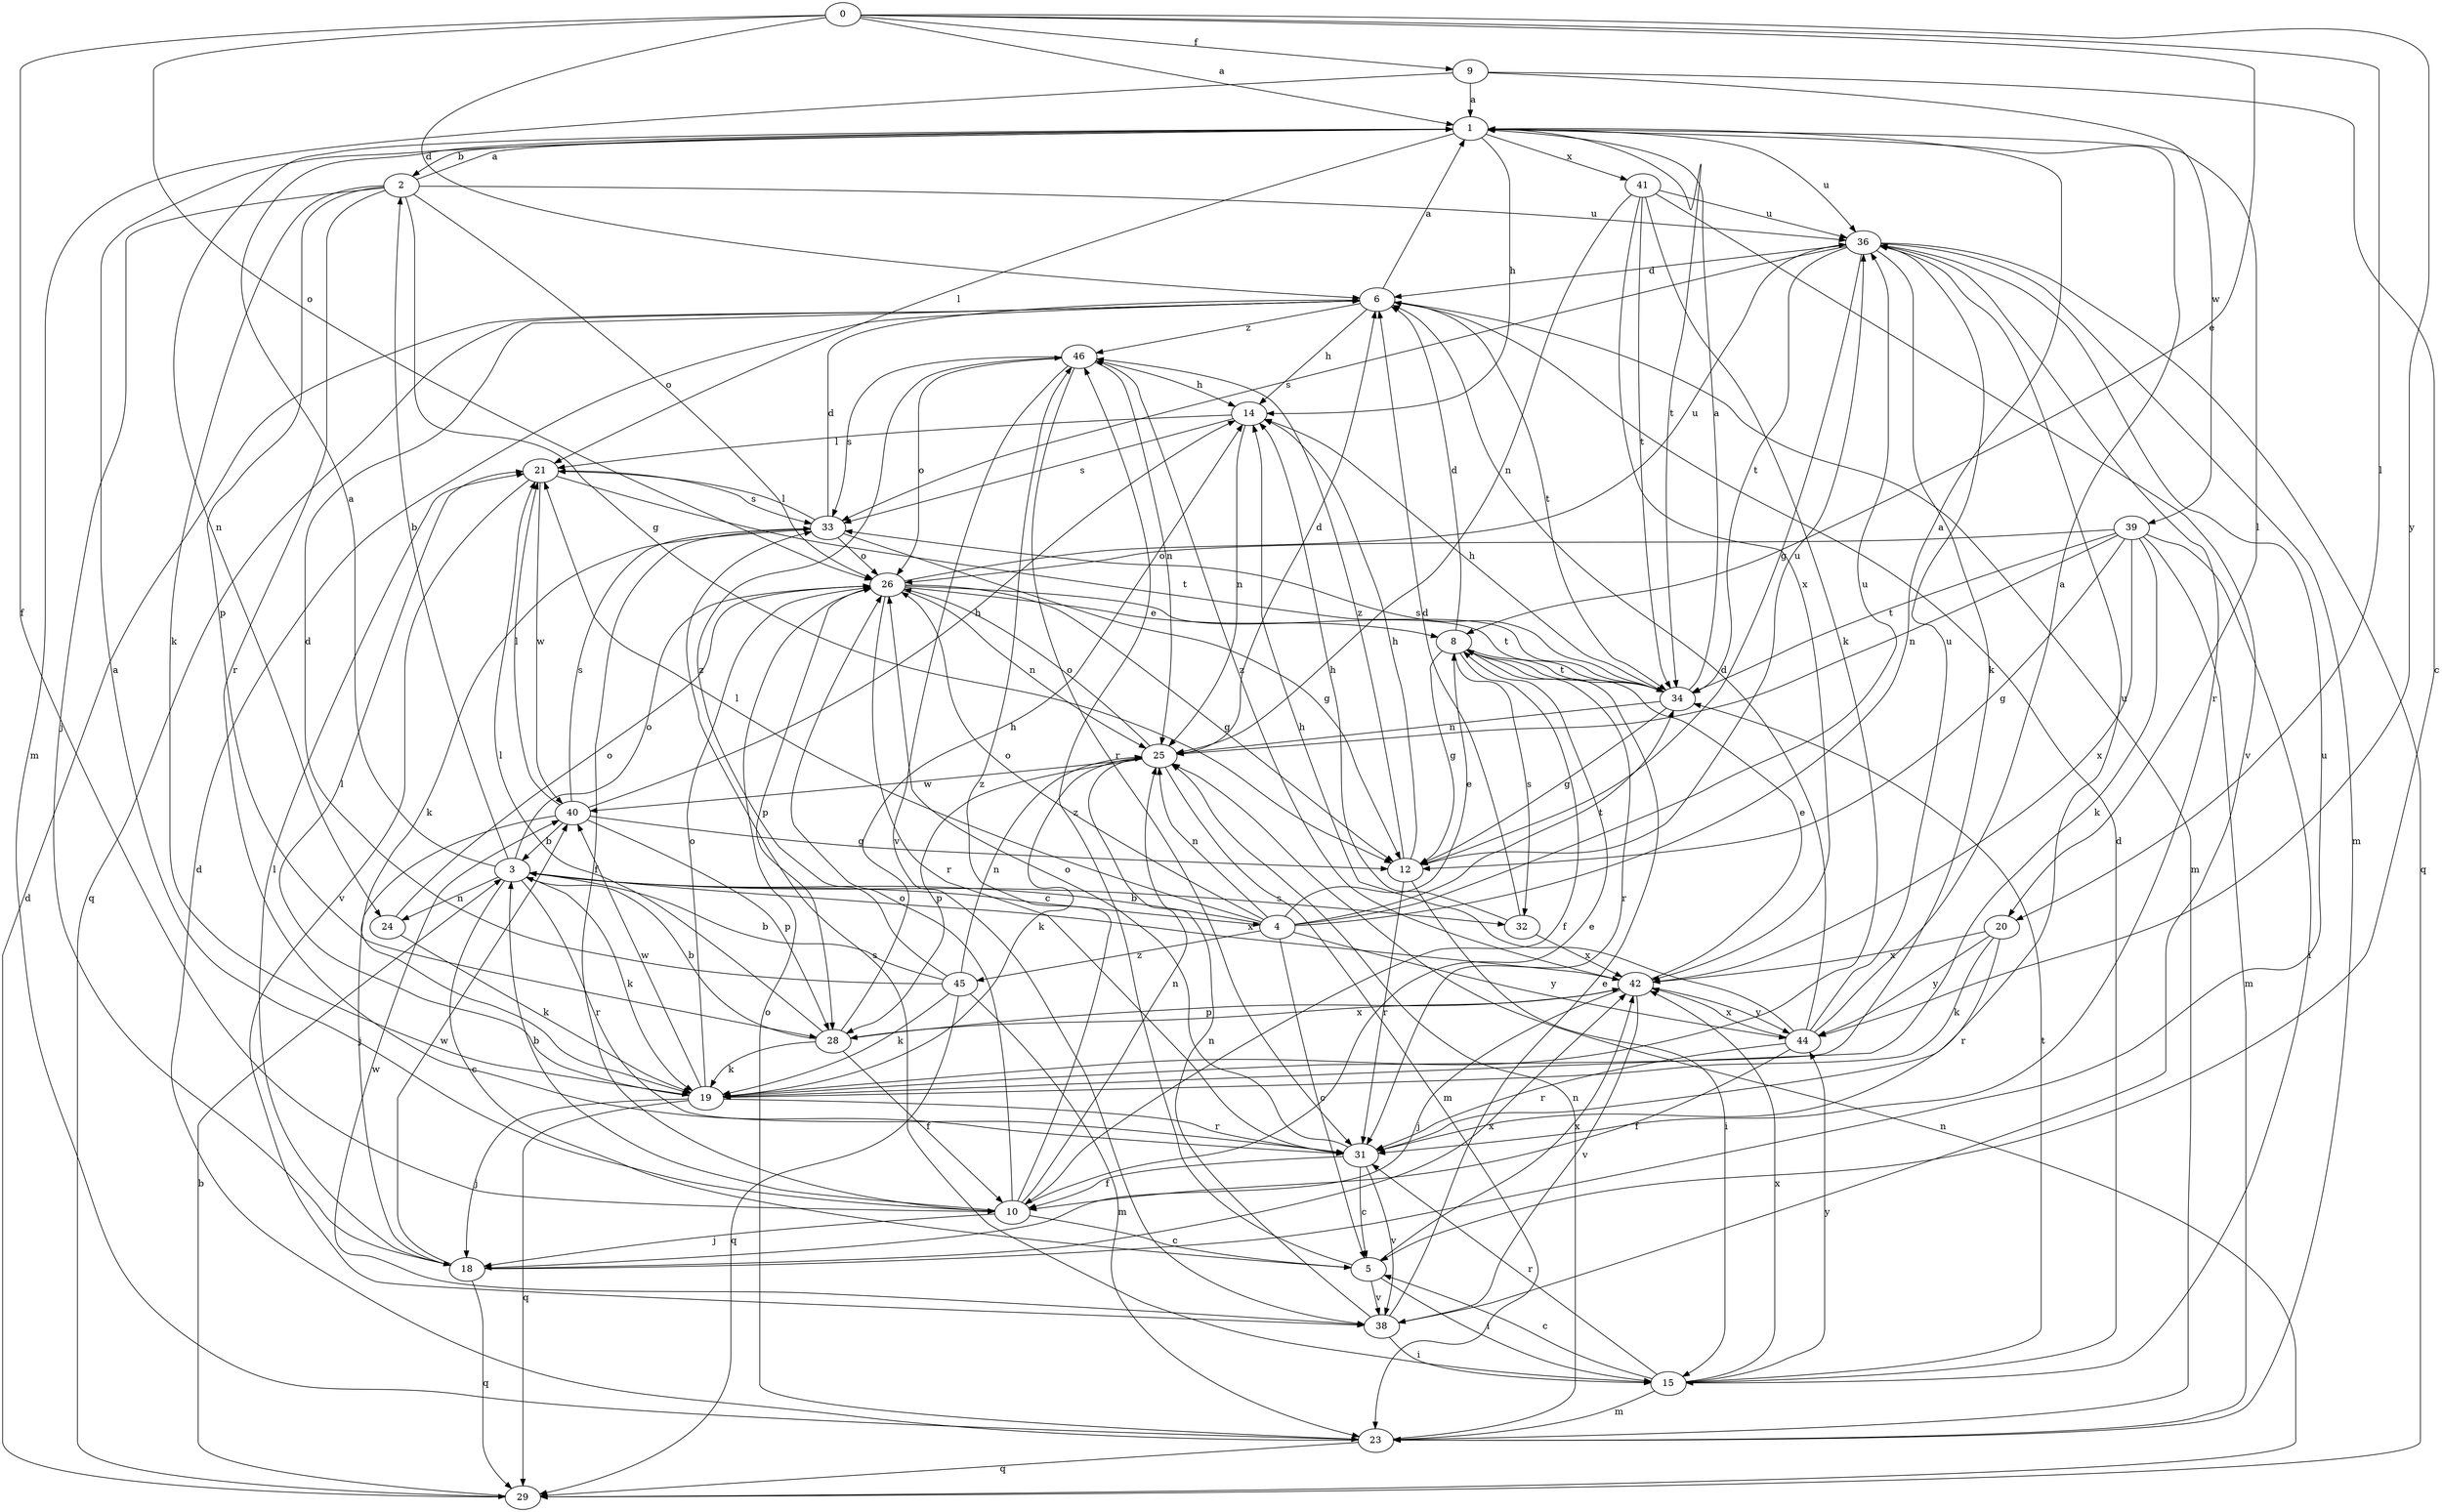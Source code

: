 strict digraph  {
0;
1;
2;
3;
4;
5;
6;
8;
9;
10;
12;
14;
15;
18;
19;
20;
21;
23;
24;
25;
26;
28;
29;
31;
32;
33;
34;
36;
38;
39;
40;
41;
42;
44;
45;
46;
0 -> 1  [label=a];
0 -> 6  [label=d];
0 -> 8  [label=e];
0 -> 9  [label=f];
0 -> 10  [label=f];
0 -> 20  [label=l];
0 -> 26  [label=o];
0 -> 44  [label=y];
1 -> 2  [label=b];
1 -> 14  [label=h];
1 -> 20  [label=l];
1 -> 21  [label=l];
1 -> 24  [label=n];
1 -> 34  [label=t];
1 -> 36  [label=u];
1 -> 41  [label=x];
2 -> 1  [label=a];
2 -> 12  [label=g];
2 -> 18  [label=j];
2 -> 19  [label=k];
2 -> 26  [label=o];
2 -> 28  [label=p];
2 -> 31  [label=r];
2 -> 36  [label=u];
3 -> 1  [label=a];
3 -> 2  [label=b];
3 -> 4  [label=c];
3 -> 5  [label=c];
3 -> 19  [label=k];
3 -> 24  [label=n];
3 -> 26  [label=o];
3 -> 31  [label=r];
3 -> 32  [label=s];
3 -> 42  [label=x];
4 -> 1  [label=a];
4 -> 3  [label=b];
4 -> 5  [label=c];
4 -> 8  [label=e];
4 -> 21  [label=l];
4 -> 25  [label=n];
4 -> 26  [label=o];
4 -> 34  [label=t];
4 -> 36  [label=u];
4 -> 44  [label=y];
4 -> 45  [label=z];
5 -> 15  [label=i];
5 -> 38  [label=v];
5 -> 42  [label=x];
5 -> 46  [label=z];
6 -> 1  [label=a];
6 -> 14  [label=h];
6 -> 23  [label=m];
6 -> 29  [label=q];
6 -> 34  [label=t];
6 -> 46  [label=z];
8 -> 6  [label=d];
8 -> 10  [label=f];
8 -> 12  [label=g];
8 -> 31  [label=r];
8 -> 32  [label=s];
8 -> 34  [label=t];
9 -> 1  [label=a];
9 -> 5  [label=c];
9 -> 23  [label=m];
9 -> 39  [label=w];
10 -> 1  [label=a];
10 -> 3  [label=b];
10 -> 5  [label=c];
10 -> 8  [label=e];
10 -> 18  [label=j];
10 -> 25  [label=n];
10 -> 26  [label=o];
10 -> 46  [label=z];
12 -> 14  [label=h];
12 -> 15  [label=i];
12 -> 31  [label=r];
12 -> 36  [label=u];
12 -> 46  [label=z];
14 -> 21  [label=l];
14 -> 25  [label=n];
14 -> 33  [label=s];
15 -> 5  [label=c];
15 -> 6  [label=d];
15 -> 23  [label=m];
15 -> 31  [label=r];
15 -> 33  [label=s];
15 -> 34  [label=t];
15 -> 42  [label=x];
15 -> 44  [label=y];
18 -> 21  [label=l];
18 -> 29  [label=q];
18 -> 36  [label=u];
18 -> 40  [label=w];
18 -> 42  [label=x];
19 -> 18  [label=j];
19 -> 21  [label=l];
19 -> 26  [label=o];
19 -> 29  [label=q];
19 -> 31  [label=r];
19 -> 40  [label=w];
20 -> 19  [label=k];
20 -> 31  [label=r];
20 -> 42  [label=x];
20 -> 44  [label=y];
21 -> 33  [label=s];
21 -> 34  [label=t];
21 -> 38  [label=v];
21 -> 40  [label=w];
23 -> 6  [label=d];
23 -> 25  [label=n];
23 -> 26  [label=o];
23 -> 29  [label=q];
24 -> 19  [label=k];
24 -> 26  [label=o];
25 -> 6  [label=d];
25 -> 19  [label=k];
25 -> 23  [label=m];
25 -> 26  [label=o];
25 -> 28  [label=p];
25 -> 40  [label=w];
26 -> 8  [label=e];
26 -> 12  [label=g];
26 -> 25  [label=n];
26 -> 28  [label=p];
26 -> 31  [label=r];
26 -> 34  [label=t];
26 -> 36  [label=u];
28 -> 3  [label=b];
28 -> 10  [label=f];
28 -> 14  [label=h];
28 -> 19  [label=k];
28 -> 21  [label=l];
28 -> 42  [label=x];
29 -> 3  [label=b];
29 -> 6  [label=d];
29 -> 25  [label=n];
31 -> 5  [label=c];
31 -> 10  [label=f];
31 -> 26  [label=o];
31 -> 36  [label=u];
31 -> 38  [label=v];
32 -> 6  [label=d];
32 -> 14  [label=h];
32 -> 42  [label=x];
33 -> 6  [label=d];
33 -> 10  [label=f];
33 -> 12  [label=g];
33 -> 19  [label=k];
33 -> 21  [label=l];
33 -> 26  [label=o];
34 -> 1  [label=a];
34 -> 12  [label=g];
34 -> 14  [label=h];
34 -> 25  [label=n];
34 -> 33  [label=s];
36 -> 6  [label=d];
36 -> 12  [label=g];
36 -> 19  [label=k];
36 -> 23  [label=m];
36 -> 29  [label=q];
36 -> 31  [label=r];
36 -> 33  [label=s];
36 -> 34  [label=t];
38 -> 8  [label=e];
38 -> 15  [label=i];
38 -> 25  [label=n];
38 -> 40  [label=w];
39 -> 12  [label=g];
39 -> 15  [label=i];
39 -> 19  [label=k];
39 -> 23  [label=m];
39 -> 25  [label=n];
39 -> 26  [label=o];
39 -> 34  [label=t];
39 -> 42  [label=x];
40 -> 3  [label=b];
40 -> 12  [label=g];
40 -> 14  [label=h];
40 -> 18  [label=j];
40 -> 21  [label=l];
40 -> 28  [label=p];
40 -> 33  [label=s];
41 -> 19  [label=k];
41 -> 25  [label=n];
41 -> 34  [label=t];
41 -> 36  [label=u];
41 -> 38  [label=v];
41 -> 42  [label=x];
42 -> 8  [label=e];
42 -> 18  [label=j];
42 -> 28  [label=p];
42 -> 38  [label=v];
42 -> 44  [label=y];
42 -> 46  [label=z];
44 -> 1  [label=a];
44 -> 6  [label=d];
44 -> 10  [label=f];
44 -> 14  [label=h];
44 -> 31  [label=r];
44 -> 36  [label=u];
44 -> 42  [label=x];
45 -> 3  [label=b];
45 -> 6  [label=d];
45 -> 19  [label=k];
45 -> 23  [label=m];
45 -> 25  [label=n];
45 -> 29  [label=q];
45 -> 46  [label=z];
46 -> 14  [label=h];
46 -> 25  [label=n];
46 -> 26  [label=o];
46 -> 31  [label=r];
46 -> 33  [label=s];
46 -> 38  [label=v];
}
